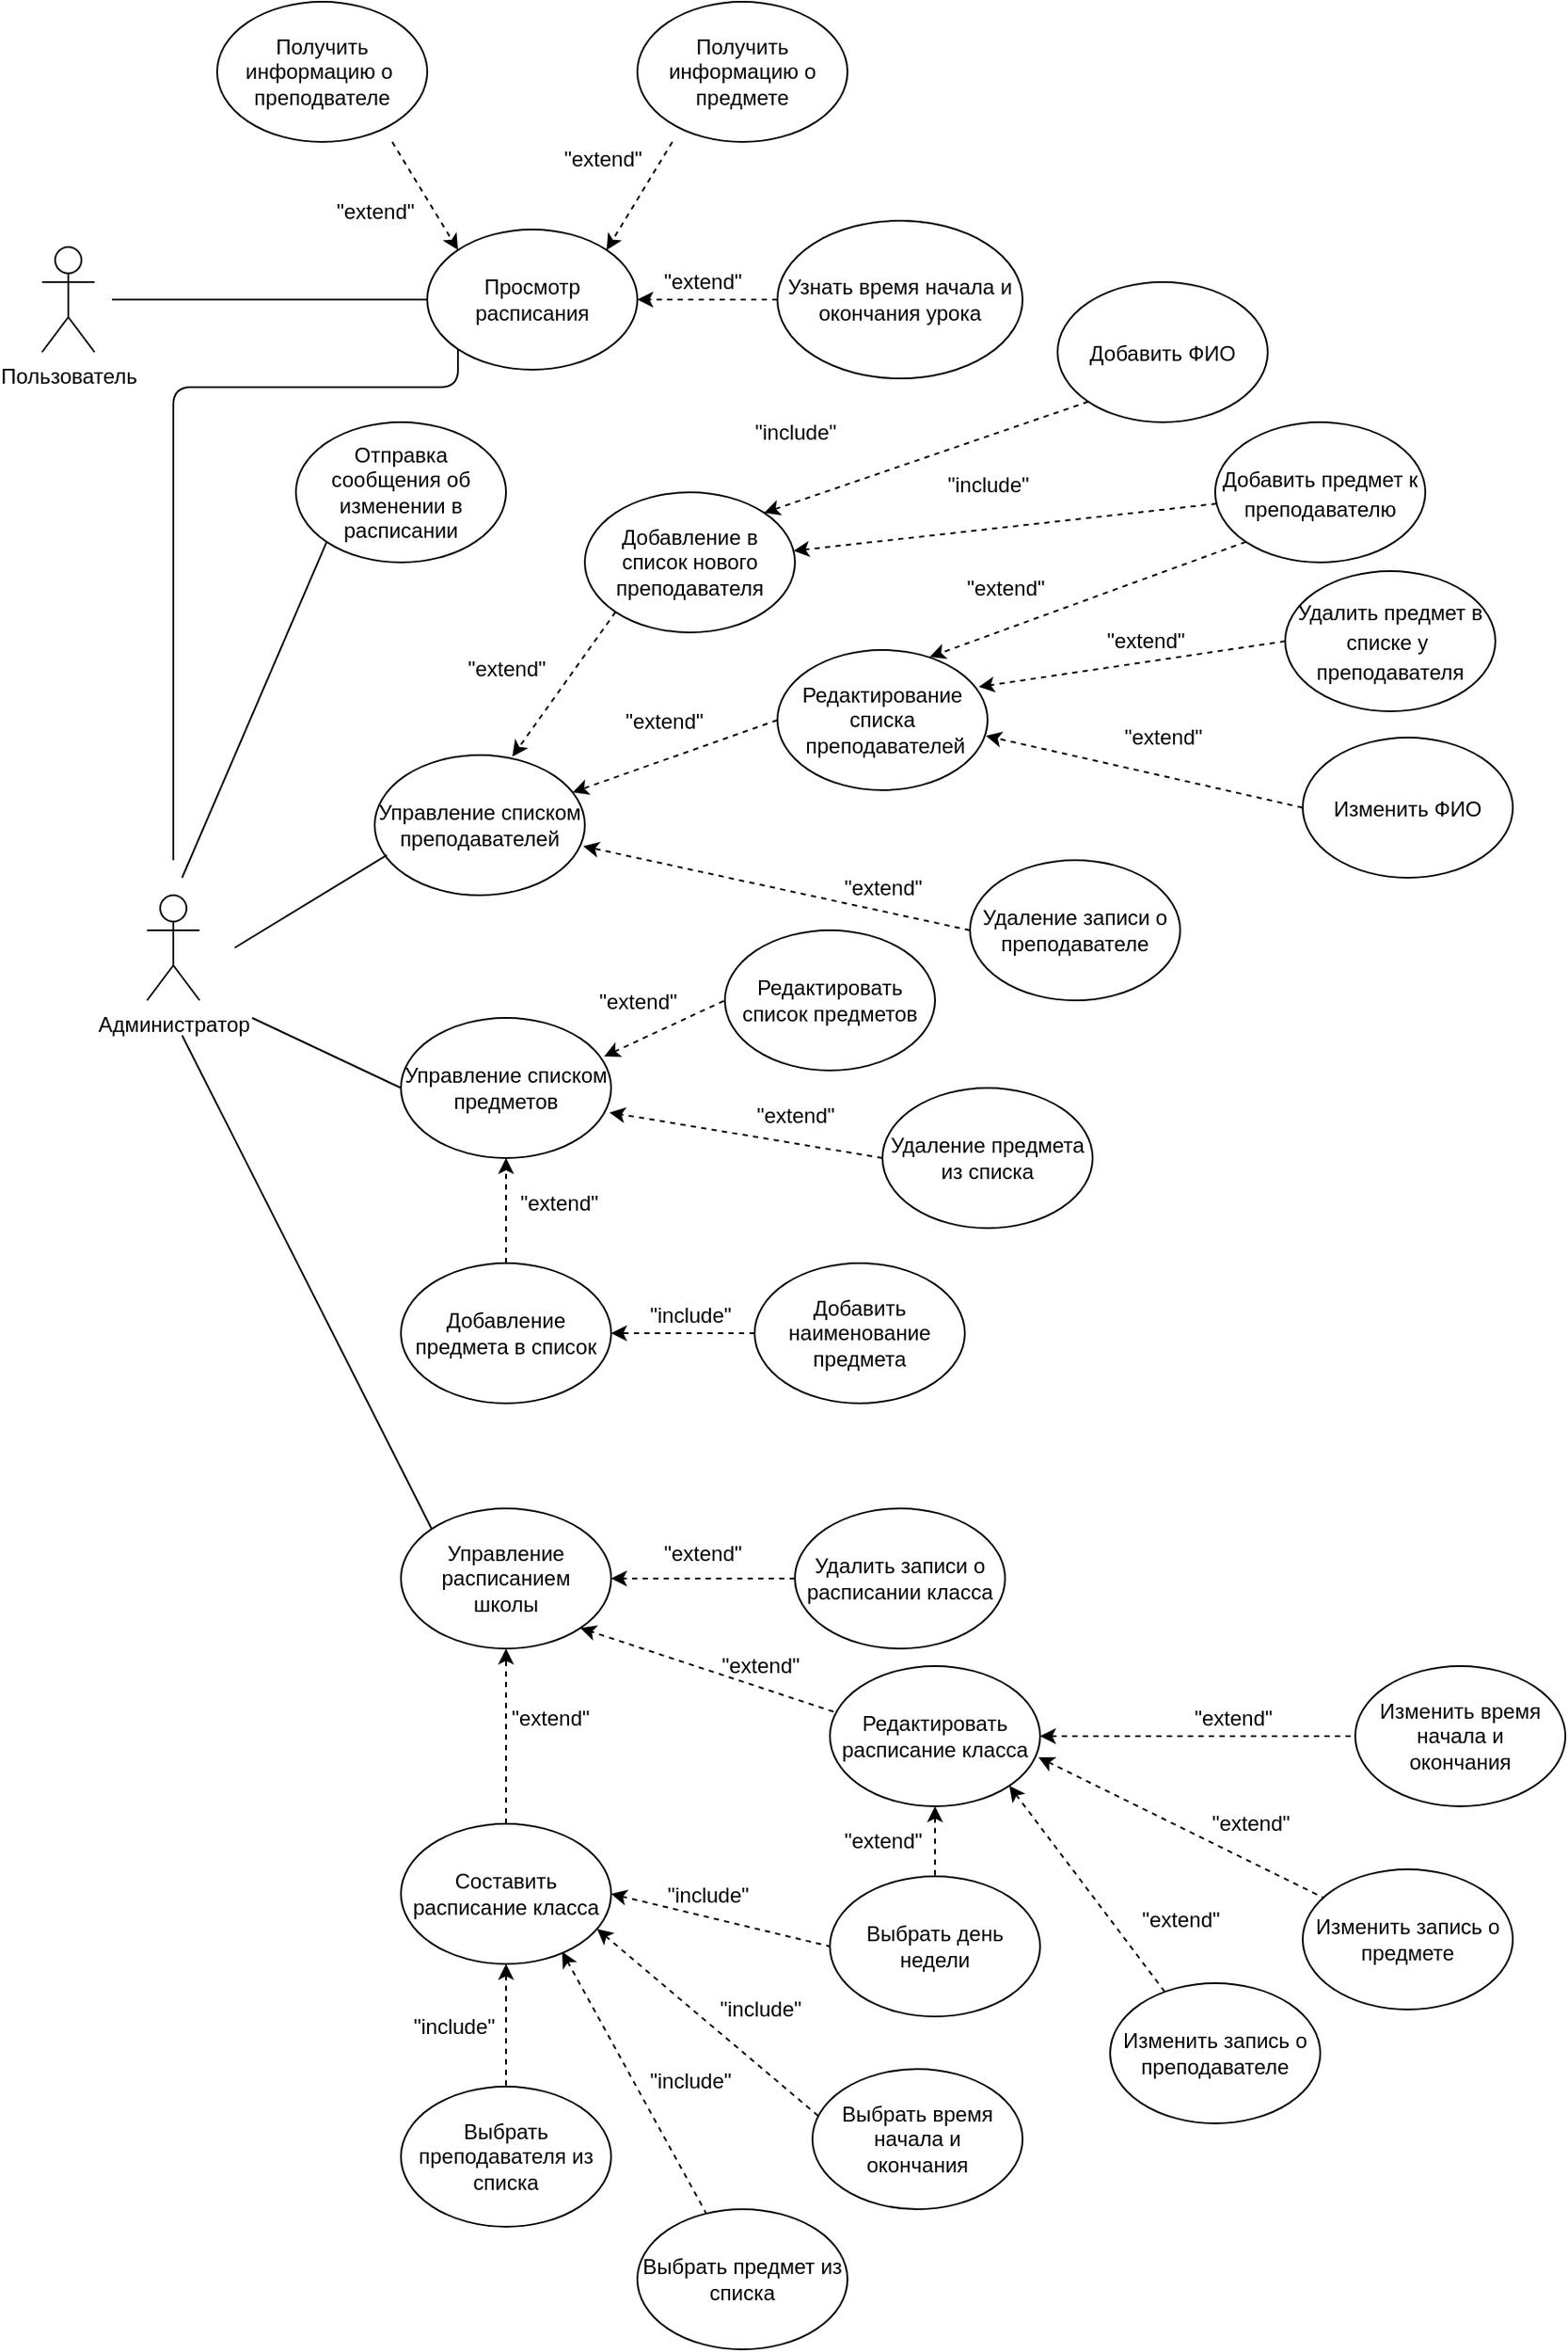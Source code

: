<mxfile version="15.9.4" type="github">
  <diagram id="U9YUFdOewFuoNrLno5C7" name="Page-1">
    <mxGraphModel dx="868" dy="1619" grid="1" gridSize="10" guides="1" tooltips="1" connect="1" arrows="1" fold="1" page="1" pageScale="1" pageWidth="827" pageHeight="1169" math="0" shadow="0">
      <root>
        <mxCell id="0" />
        <mxCell id="1" parent="0" />
        <mxCell id="TM5iR6sep-qzJjjhXm-r-1" value="Пользователь" style="shape=umlActor;verticalLabelPosition=bottom;verticalAlign=top;html=1;outlineConnect=0;strokeWidth=1;" parent="1" vertex="1">
          <mxGeometry x="130" y="30" width="30" height="60" as="geometry" />
        </mxCell>
        <mxCell id="rDwhiOrbKTiJnj6Wi6EF-13" value="" style="edgeStyle=orthogonalEdgeStyle;rounded=1;orthogonalLoop=1;jettySize=auto;html=1;endArrow=none;endFill=0;entryX=0;entryY=1;entryDx=0;entryDy=0;" parent="1" target="TM5iR6sep-qzJjjhXm-r-4" edge="1">
          <mxGeometry relative="1" as="geometry">
            <mxPoint x="205" y="380" as="sourcePoint" />
            <mxPoint x="205" y="320" as="targetPoint" />
            <Array as="points">
              <mxPoint x="205" y="110" />
              <mxPoint x="368" y="110" />
            </Array>
          </mxGeometry>
        </mxCell>
        <mxCell id="TM5iR6sep-qzJjjhXm-r-2" value="Администратор" style="shape=umlActor;verticalLabelPosition=bottom;verticalAlign=top;html=1;outlineConnect=0;strokeWidth=1;" parent="1" vertex="1">
          <mxGeometry x="190" y="400" width="30" height="60" as="geometry" />
        </mxCell>
        <mxCell id="TM5iR6sep-qzJjjhXm-r-4" value="Просмотр расписания" style="ellipse;whiteSpace=wrap;html=1;strokeWidth=1;" parent="1" vertex="1">
          <mxGeometry x="350" y="20" width="120" height="80" as="geometry" />
        </mxCell>
        <mxCell id="TM5iR6sep-qzJjjhXm-r-10" value="Получить информацию о&amp;nbsp; преподвателе" style="ellipse;whiteSpace=wrap;html=1;strokeWidth=1;" parent="1" vertex="1">
          <mxGeometry x="230" y="-110" width="120" height="80" as="geometry" />
        </mxCell>
        <mxCell id="TM5iR6sep-qzJjjhXm-r-11" value="Получить информацию о предмете" style="ellipse;whiteSpace=wrap;html=1;strokeWidth=1;" parent="1" vertex="1">
          <mxGeometry x="470" y="-110" width="120" height="80" as="geometry" />
        </mxCell>
        <mxCell id="TM5iR6sep-qzJjjhXm-r-12" value="" style="endArrow=classic;html=1;rounded=0;endFill=1;entryX=1;entryY=0;entryDx=0;entryDy=0;strokeWidth=1;dashed=1;" parent="1" target="TM5iR6sep-qzJjjhXm-r-4" edge="1">
          <mxGeometry width="50" height="50" relative="1" as="geometry">
            <mxPoint x="490" y="-30" as="sourcePoint" />
            <mxPoint x="500.5" y="90" as="targetPoint" />
          </mxGeometry>
        </mxCell>
        <mxCell id="TM5iR6sep-qzJjjhXm-r-13" value="" style="endArrow=classic;html=1;rounded=0;endFill=1;entryX=0;entryY=0;entryDx=0;entryDy=0;strokeWidth=1;dashed=1;" parent="1" target="TM5iR6sep-qzJjjhXm-r-4" edge="1">
          <mxGeometry width="50" height="50" relative="1" as="geometry">
            <mxPoint x="330" y="-30" as="sourcePoint" />
            <mxPoint x="399.996" y="110.004" as="targetPoint" />
          </mxGeometry>
        </mxCell>
        <mxCell id="TM5iR6sep-qzJjjhXm-r-15" value="Узнать время начала и окончания урока" style="ellipse;whiteSpace=wrap;html=1;strokeWidth=1;" parent="1" vertex="1">
          <mxGeometry x="550" y="15" width="140" height="90" as="geometry" />
        </mxCell>
        <mxCell id="TM5iR6sep-qzJjjhXm-r-16" value="" style="endArrow=classic;html=1;rounded=0;endFill=1;entryX=1;entryY=0.5;entryDx=0;entryDy=0;strokeWidth=1;exitX=0;exitY=0.5;exitDx=0;exitDy=0;dashed=1;" parent="1" source="TM5iR6sep-qzJjjhXm-r-15" target="TM5iR6sep-qzJjjhXm-r-4" edge="1">
          <mxGeometry width="50" height="50" relative="1" as="geometry">
            <mxPoint x="280" y="60" as="sourcePoint" />
            <mxPoint x="377.574" y="98.284" as="targetPoint" />
          </mxGeometry>
        </mxCell>
        <mxCell id="TM5iR6sep-qzJjjhXm-r-17" value="" style="endArrow=none;html=1;strokeWidth=1;exitX=0;exitY=1;exitDx=0;exitDy=0;rounded=1;" parent="1" source="TM5iR6sep-qzJjjhXm-r-18" edge="1">
          <mxGeometry width="50" height="50" relative="1" as="geometry">
            <mxPoint x="140" y="330" as="sourcePoint" />
            <mxPoint x="210" y="390" as="targetPoint" />
            <Array as="points" />
          </mxGeometry>
        </mxCell>
        <mxCell id="TM5iR6sep-qzJjjhXm-r-18" value="Отправка сообщения об изменении в расписании" style="ellipse;whiteSpace=wrap;html=1;strokeWidth=1;" parent="1" vertex="1">
          <mxGeometry x="275" y="130" width="120" height="80" as="geometry" />
        </mxCell>
        <mxCell id="TM5iR6sep-qzJjjhXm-r-32" value="&lt;font face=&quot;Helvetica&quot;&gt;Управление списком преподавателей&lt;/font&gt;" style="ellipse;whiteSpace=wrap;html=1;fontFamily=Times New Roman;strokeWidth=1;" parent="1" vertex="1">
          <mxGeometry x="320" y="320" width="120" height="80" as="geometry" />
        </mxCell>
        <mxCell id="TM5iR6sep-qzJjjhXm-r-33" value="" style="endArrow=none;html=1;rounded=0;fontFamily=Times New Roman;strokeWidth=1;entryX=0.058;entryY=0.713;entryDx=0;entryDy=0;entryPerimeter=0;" parent="1" target="TM5iR6sep-qzJjjhXm-r-32" edge="1">
          <mxGeometry width="50" height="50" relative="1" as="geometry">
            <mxPoint x="240" y="430" as="sourcePoint" />
            <mxPoint x="335" y="429.5" as="targetPoint" />
          </mxGeometry>
        </mxCell>
        <mxCell id="TM5iR6sep-qzJjjhXm-r-35" value="&lt;font style=&quot;font-size: 12px&quot;&gt;Добавить ФИО&lt;/font&gt;" style="ellipse;whiteSpace=wrap;html=1;fontFamily=Helvetica;fontSize=14;strokeWidth=1;" parent="1" vertex="1">
          <mxGeometry x="710" y="50" width="120" height="80" as="geometry" />
        </mxCell>
        <mxCell id="TM5iR6sep-qzJjjhXm-r-36" value="&lt;font style=&quot;font-size: 12px&quot;&gt;Добавить предмет к преподавателю&lt;/font&gt;" style="ellipse;whiteSpace=wrap;html=1;fontFamily=Helvetica;fontSize=14;strokeWidth=1;" parent="1" vertex="1">
          <mxGeometry x="800" y="130" width="120" height="80" as="geometry" />
        </mxCell>
        <mxCell id="TM5iR6sep-qzJjjhXm-r-37" value="" style="endArrow=classic;html=1;rounded=0;fontFamily=Helvetica;fontSize=12;strokeWidth=1;entryX=1;entryY=0;entryDx=0;entryDy=0;dashed=1;exitX=0;exitY=1;exitDx=0;exitDy=0;" parent="1" source="TM5iR6sep-qzJjjhXm-r-35" target="rDwhiOrbKTiJnj6Wi6EF-16" edge="1">
          <mxGeometry width="50" height="50" relative="1" as="geometry">
            <mxPoint x="285" y="300" as="sourcePoint" />
            <mxPoint x="670" y="270" as="targetPoint" />
          </mxGeometry>
        </mxCell>
        <mxCell id="TM5iR6sep-qzJjjhXm-r-38" value="" style="endArrow=classic;html=1;rounded=0;fontFamily=Helvetica;fontSize=12;strokeWidth=1;dashed=1;" parent="1" source="TM5iR6sep-qzJjjhXm-r-36" target="rDwhiOrbKTiJnj6Wi6EF-16" edge="1">
          <mxGeometry width="50" height="50" relative="1" as="geometry">
            <mxPoint x="405" y="350" as="sourcePoint" />
            <mxPoint x="860" y="260" as="targetPoint" />
          </mxGeometry>
        </mxCell>
        <mxCell id="TM5iR6sep-qzJjjhXm-r-39" value="&lt;h3&gt;&lt;font style=&quot;font-weight: normal ; font-size: 12px&quot;&gt;&quot;include&quot;&lt;/font&gt;&lt;/h3&gt;" style="text;html=1;align=center;verticalAlign=middle;resizable=0;points=[];autosize=1;strokeColor=none;fillColor=none;rotation=0;strokeWidth=1;" parent="1" vertex="1">
          <mxGeometry x="530" y="110" width="60" height="50" as="geometry" />
        </mxCell>
        <mxCell id="TM5iR6sep-qzJjjhXm-r-40" value="&lt;h3&gt;&lt;font style=&quot;font-weight: normal ; font-size: 12px&quot;&gt;&quot;extend&quot;&lt;/font&gt;&lt;/h3&gt;" style="text;html=1;align=center;verticalAlign=middle;resizable=0;points=[];autosize=1;strokeColor=none;fillColor=none;rotation=0;strokeWidth=1;" parent="1" vertex="1">
          <mxGeometry x="455" y="275" width="60" height="50" as="geometry" />
        </mxCell>
        <mxCell id="TM5iR6sep-qzJjjhXm-r-41" value="Управление списком предметов" style="ellipse;whiteSpace=wrap;html=1;fontFamily=Helvetica;fontSize=12;strokeWidth=1;" parent="1" vertex="1">
          <mxGeometry x="335" y="470" width="120" height="80" as="geometry" />
        </mxCell>
        <mxCell id="TM5iR6sep-qzJjjhXm-r-45" value="" style="edgeStyle=orthogonalEdgeStyle;rounded=0;orthogonalLoop=1;jettySize=auto;html=1;fontFamily=Helvetica;fontSize=12;startArrow=none;startFill=0;endArrow=classic;endFill=1;strokeWidth=1;dashed=1;" parent="1" source="TM5iR6sep-qzJjjhXm-r-44" target="TM5iR6sep-qzJjjhXm-r-41" edge="1">
          <mxGeometry relative="1" as="geometry" />
        </mxCell>
        <mxCell id="TM5iR6sep-qzJjjhXm-r-44" value="Добавление предмета в список" style="ellipse;whiteSpace=wrap;html=1;fontFamily=Helvetica;fontSize=12;strokeWidth=1;" parent="1" vertex="1">
          <mxGeometry x="335" y="610" width="120" height="80" as="geometry" />
        </mxCell>
        <mxCell id="TM5iR6sep-qzJjjhXm-r-46" value="&lt;h3&gt;&lt;font style=&quot;font-weight: normal ; font-size: 12px&quot;&gt;&quot;extend&quot;&lt;/font&gt;&lt;/h3&gt;" style="text;html=1;align=center;verticalAlign=middle;resizable=0;points=[];autosize=1;strokeColor=none;fillColor=none;rotation=0;strokeWidth=1;" parent="1" vertex="1">
          <mxGeometry x="395" y="550" width="60" height="50" as="geometry" />
        </mxCell>
        <mxCell id="TM5iR6sep-qzJjjhXm-r-53" value="Редактирование списка&lt;span style=&quot;color: rgba(0 , 0 , 0 , 0) ; font-family: monospace ; font-size: 0px&quot;&gt;%3CmxGraphModel%3E%3Croot%3E%3CmxCell%20id%3D%220%22%2F%3E%3CmxCell%20id%3D%221%22%20parent%3D%220%22%2F%3E%3CmxCell%20id%3D%222%22%20value%3D%22%26lt%3Bh3%26gt%3B%26lt%3Bfont%20style%3D%26quot%3Bfont-weight%3A%20normal%20%3B%20font-size%3A%2012px%26quot%3B%26gt%3B%26quot%3Binclude%26quot%3B%26lt%3B%2Ffont%26gt%3B%26lt%3B%2Fh3%26gt%3B%22%20style%3D%22text%3Bhtml%3D1%3Balign%3Dcenter%3BverticalAlign%3Dmiddle%3Bresizable%3D0%3Bpoints%3D%5B%5D%3Bautosize%3D1%3BstrokeColor%3Dnone%3BfillColor%3Dnone%3Brotation%3D0%3BstrokeWidth%3D1%3B%22%20vertex%3D%221%22%20parent%3D%221%22%3E%3CmxGeometry%20x%3D%22737%22%20y%3D%22900%22%20width%3D%2260%22%20height%3D%2250%22%20as%3D%22geometry%22%2F%3E%3C%2FmxCell%3E%3C%2Froot%3E%3C%2FmxGraphModel%3E&lt;/span&gt;&lt;br&gt;&amp;nbsp;преподавателей" style="ellipse;whiteSpace=wrap;html=1;fontFamily=Helvetica;fontSize=12;strokeWidth=1;" parent="1" vertex="1">
          <mxGeometry x="550" y="260" width="120" height="80" as="geometry" />
        </mxCell>
        <mxCell id="TM5iR6sep-qzJjjhXm-r-54" value="Удаление записи о преподавателе" style="ellipse;whiteSpace=wrap;html=1;fontFamily=Helvetica;fontSize=12;strokeWidth=1;" parent="1" vertex="1">
          <mxGeometry x="660" y="380" width="120" height="80" as="geometry" />
        </mxCell>
        <mxCell id="TM5iR6sep-qzJjjhXm-r-55" value="" style="endArrow=classic;html=1;rounded=0;fontFamily=Helvetica;fontSize=12;strokeWidth=1;exitX=0;exitY=0.5;exitDx=0;exitDy=0;endFill=1;dashed=1;" parent="1" source="TM5iR6sep-qzJjjhXm-r-53" target="TM5iR6sep-qzJjjhXm-r-32" edge="1">
          <mxGeometry width="50" height="50" relative="1" as="geometry">
            <mxPoint x="215" y="530" as="sourcePoint" />
            <mxPoint x="265" y="480" as="targetPoint" />
          </mxGeometry>
        </mxCell>
        <mxCell id="TM5iR6sep-qzJjjhXm-r-57" value="&lt;h3&gt;&lt;font style=&quot;font-weight: normal ; font-size: 12px&quot;&gt;&quot;extend&quot;&lt;/font&gt;&lt;/h3&gt;" style="text;html=1;align=center;verticalAlign=middle;resizable=0;points=[];autosize=1;strokeColor=none;fillColor=none;rotation=0;strokeWidth=1;" parent="1" vertex="1">
          <mxGeometry x="580" y="370" width="60" height="50" as="geometry" />
        </mxCell>
        <mxCell id="TM5iR6sep-qzJjjhXm-r-62" value="Редактировать список предметов" style="ellipse;whiteSpace=wrap;html=1;fontFamily=Helvetica;fontSize=12;strokeWidth=1;" parent="1" vertex="1">
          <mxGeometry x="520" y="420" width="120" height="80" as="geometry" />
        </mxCell>
        <mxCell id="TM5iR6sep-qzJjjhXm-r-64" value="Удаление предмета из списка" style="ellipse;whiteSpace=wrap;html=1;fontFamily=Helvetica;fontSize=12;strokeWidth=1;" parent="1" vertex="1">
          <mxGeometry x="610" y="510" width="120" height="80" as="geometry" />
        </mxCell>
        <mxCell id="TM5iR6sep-qzJjjhXm-r-66" value="&lt;h3&gt;&lt;font style=&quot;font-weight: normal ; font-size: 12px&quot;&gt;&quot;extend&quot;&lt;/font&gt;&lt;/h3&gt;" style="text;html=1;align=center;verticalAlign=middle;resizable=0;points=[];autosize=1;strokeColor=none;fillColor=none;rotation=0;strokeWidth=1;" parent="1" vertex="1">
          <mxGeometry x="530" y="500" width="60" height="50" as="geometry" />
        </mxCell>
        <mxCell id="rDwhiOrbKTiJnj6Wi6EF-8" value="" style="endArrow=none;html=1;rounded=0;endFill=0;entryX=0;entryY=0.5;entryDx=0;entryDy=0;" parent="1" target="TM5iR6sep-qzJjjhXm-r-41" edge="1">
          <mxGeometry width="50" height="50" relative="1" as="geometry">
            <mxPoint x="250" y="470" as="sourcePoint" />
            <mxPoint x="470" y="680" as="targetPoint" />
          </mxGeometry>
        </mxCell>
        <mxCell id="rDwhiOrbKTiJnj6Wi6EF-9" value="" style="endArrow=none;html=1;rounded=0;exitX=0;exitY=0;exitDx=0;exitDy=0;" parent="1" source="TM5iR6sep-qzJjjhXm-r-47" edge="1">
          <mxGeometry width="50" height="50" relative="1" as="geometry">
            <mxPoint x="420" y="730" as="sourcePoint" />
            <mxPoint x="210" y="480" as="targetPoint" />
          </mxGeometry>
        </mxCell>
        <mxCell id="rDwhiOrbKTiJnj6Wi6EF-10" value="" style="endArrow=none;html=1;rounded=1;entryX=0;entryY=0.5;entryDx=0;entryDy=0;" parent="1" target="TM5iR6sep-qzJjjhXm-r-4" edge="1">
          <mxGeometry width="50" height="50" relative="1" as="geometry">
            <mxPoint x="170" y="60" as="sourcePoint" />
            <mxPoint x="610" y="-100" as="targetPoint" />
          </mxGeometry>
        </mxCell>
        <mxCell id="rDwhiOrbKTiJnj6Wi6EF-16" value="Добавление в список нового преподавателя" style="ellipse;whiteSpace=wrap;html=1;fontFamily=Helvetica;fontSize=12;strokeWidth=1;" parent="1" vertex="1">
          <mxGeometry x="440" y="170" width="120" height="80" as="geometry" />
        </mxCell>
        <mxCell id="rDwhiOrbKTiJnj6Wi6EF-17" value="" style="endArrow=classic;html=1;rounded=0;fontFamily=Helvetica;fontSize=12;strokeWidth=1;entryX=0.655;entryY=0.011;entryDx=0;entryDy=0;exitX=0;exitY=1;exitDx=0;exitDy=0;endFill=1;dashed=1;entryPerimeter=0;" parent="1" source="rDwhiOrbKTiJnj6Wi6EF-16" target="TM5iR6sep-qzJjjhXm-r-32" edge="1">
          <mxGeometry width="50" height="50" relative="1" as="geometry">
            <mxPoint x="595" y="440" as="sourcePoint" />
            <mxPoint x="465" y="440" as="targetPoint" />
          </mxGeometry>
        </mxCell>
        <mxCell id="rDwhiOrbKTiJnj6Wi6EF-18" value="&lt;h3&gt;&lt;font style=&quot;font-weight: normal ; font-size: 12px&quot;&gt;&quot;include&quot;&lt;/font&gt;&lt;/h3&gt;" style="text;html=1;align=center;verticalAlign=middle;resizable=0;points=[];autosize=1;strokeColor=none;fillColor=none;rotation=0;strokeWidth=1;" parent="1" vertex="1">
          <mxGeometry x="640" y="140" width="60" height="50" as="geometry" />
        </mxCell>
        <mxCell id="rDwhiOrbKTiJnj6Wi6EF-19" value="&lt;h3&gt;&lt;font style=&quot;font-weight: normal ; font-size: 12px&quot;&gt;&quot;extend&quot;&lt;/font&gt;&lt;/h3&gt;" style="text;html=1;align=center;verticalAlign=middle;resizable=0;points=[];autosize=1;strokeColor=none;fillColor=none;rotation=0;strokeWidth=1;" parent="1" vertex="1">
          <mxGeometry x="365" y="245" width="60" height="50" as="geometry" />
        </mxCell>
        <mxCell id="rDwhiOrbKTiJnj6Wi6EF-21" value="&lt;font style=&quot;font-size: 12px&quot;&gt;Удалить предмет в списке у&amp;nbsp; преподавателя&lt;/font&gt;" style="ellipse;whiteSpace=wrap;html=1;fontFamily=Helvetica;fontSize=14;strokeWidth=1;" parent="1" vertex="1">
          <mxGeometry x="840" y="215" width="120" height="80" as="geometry" />
        </mxCell>
        <mxCell id="rDwhiOrbKTiJnj6Wi6EF-22" value="&lt;font style=&quot;font-size: 12px&quot;&gt;Изменить ФИО&lt;/font&gt;" style="ellipse;whiteSpace=wrap;html=1;fontFamily=Helvetica;fontSize=14;strokeWidth=1;" parent="1" vertex="1">
          <mxGeometry x="850" y="310" width="120" height="80" as="geometry" />
        </mxCell>
        <mxCell id="rDwhiOrbKTiJnj6Wi6EF-23" value="" style="endArrow=classic;html=1;rounded=0;fontFamily=Helvetica;fontSize=12;strokeWidth=1;dashed=1;exitX=0;exitY=0.5;exitDx=0;exitDy=0;entryX=0.958;entryY=0.263;entryDx=0;entryDy=0;entryPerimeter=0;" parent="1" source="rDwhiOrbKTiJnj6Wi6EF-21" target="TM5iR6sep-qzJjjhXm-r-53" edge="1">
          <mxGeometry width="50" height="50" relative="1" as="geometry">
            <mxPoint x="847.073" y="311.129" as="sourcePoint" />
            <mxPoint x="650.0" y="390.0" as="targetPoint" />
          </mxGeometry>
        </mxCell>
        <mxCell id="rDwhiOrbKTiJnj6Wi6EF-24" value="&quot;extend&quot;" style="text;html=1;align=center;verticalAlign=middle;resizable=0;points=[];autosize=1;strokeColor=none;fillColor=none;" parent="1" vertex="1">
          <mxGeometry x="730" y="245" width="60" height="20" as="geometry" />
        </mxCell>
        <mxCell id="rDwhiOrbKTiJnj6Wi6EF-27" value="" style="endArrow=classic;html=1;rounded=0;dashed=1;exitX=0;exitY=0.5;exitDx=0;exitDy=0;entryX=0.992;entryY=0.613;entryDx=0;entryDy=0;entryPerimeter=0;" parent="1" source="rDwhiOrbKTiJnj6Wi6EF-22" target="TM5iR6sep-qzJjjhXm-r-53" edge="1">
          <mxGeometry width="50" height="50" relative="1" as="geometry">
            <mxPoint x="570" y="340" as="sourcePoint" />
            <mxPoint x="620" y="290" as="targetPoint" />
          </mxGeometry>
        </mxCell>
        <mxCell id="rDwhiOrbKTiJnj6Wi6EF-28" value="&quot;extend&quot;" style="text;html=1;align=center;verticalAlign=middle;resizable=0;points=[];autosize=1;strokeColor=none;fillColor=none;" parent="1" vertex="1">
          <mxGeometry x="740" y="300" width="60" height="20" as="geometry" />
        </mxCell>
        <mxCell id="rDwhiOrbKTiJnj6Wi6EF-29" value="" style="endArrow=classic;html=1;rounded=0;fontFamily=Helvetica;fontSize=12;strokeWidth=1;dashed=1;exitX=0;exitY=1;exitDx=0;exitDy=0;entryX=0.725;entryY=0.05;entryDx=0;entryDy=0;entryPerimeter=0;" parent="1" source="TM5iR6sep-qzJjjhXm-r-36" target="TM5iR6sep-qzJjjhXm-r-53" edge="1">
          <mxGeometry width="50" height="50" relative="1" as="geometry">
            <mxPoint x="840" y="329.04" as="sourcePoint" />
            <mxPoint x="699.778" y="413.375" as="targetPoint" />
          </mxGeometry>
        </mxCell>
        <mxCell id="rDwhiOrbKTiJnj6Wi6EF-30" value="&quot;extend&quot;" style="text;html=1;align=center;verticalAlign=middle;resizable=0;points=[];autosize=1;strokeColor=none;fillColor=none;" parent="1" vertex="1">
          <mxGeometry x="650" y="215" width="60" height="20" as="geometry" />
        </mxCell>
        <mxCell id="rDwhiOrbKTiJnj6Wi6EF-31" value="&lt;h3&gt;&lt;font style=&quot;font-weight: normal ; font-size: 12px&quot;&gt;&quot;extend&quot;&lt;/font&gt;&lt;/h3&gt;" style="text;html=1;align=center;verticalAlign=middle;resizable=0;points=[];autosize=1;strokeColor=none;fillColor=none;rotation=0;strokeWidth=1;" parent="1" vertex="1">
          <mxGeometry x="440" y="435" width="60" height="50" as="geometry" />
        </mxCell>
        <mxCell id="rDwhiOrbKTiJnj6Wi6EF-32" value="" style="endArrow=classic;html=1;rounded=0;dashed=1;exitX=0;exitY=0.5;exitDx=0;exitDy=0;entryX=0.992;entryY=0.675;entryDx=0;entryDy=0;entryPerimeter=0;" parent="1" source="TM5iR6sep-qzJjjhXm-r-64" target="TM5iR6sep-qzJjjhXm-r-41" edge="1">
          <mxGeometry width="50" height="50" relative="1" as="geometry">
            <mxPoint x="520" y="800" as="sourcePoint" />
            <mxPoint x="450" y="520" as="targetPoint" />
          </mxGeometry>
        </mxCell>
        <mxCell id="rDwhiOrbKTiJnj6Wi6EF-35" value="Добавить наименование предмета" style="ellipse;whiteSpace=wrap;html=1;fontFamily=Helvetica;fontSize=12;strokeWidth=1;" parent="1" vertex="1">
          <mxGeometry x="537" y="610" width="120" height="80" as="geometry" />
        </mxCell>
        <mxCell id="rDwhiOrbKTiJnj6Wi6EF-36" value="" style="endArrow=classic;html=1;rounded=0;dashed=1;entryX=1;entryY=0.5;entryDx=0;entryDy=0;exitX=0;exitY=0.5;exitDx=0;exitDy=0;" parent="1" source="rDwhiOrbKTiJnj6Wi6EF-35" target="TM5iR6sep-qzJjjhXm-r-44" edge="1">
          <mxGeometry width="50" height="50" relative="1" as="geometry">
            <mxPoint x="727.574" y="661.716" as="sourcePoint" />
            <mxPoint x="447.426" y="598.284" as="targetPoint" />
          </mxGeometry>
        </mxCell>
        <mxCell id="rDwhiOrbKTiJnj6Wi6EF-37" value="&quot;include&quot;" style="text;html=1;align=center;verticalAlign=middle;resizable=0;points=[];autosize=1;strokeColor=none;fillColor=none;" parent="1" vertex="1">
          <mxGeometry x="470" y="630" width="60" height="20" as="geometry" />
        </mxCell>
        <mxCell id="TM5iR6sep-qzJjjhXm-r-19" value="Составить расписание класса&lt;span style=&quot;color: rgba(0 , 0 , 0 , 0) ; font-family: monospace ; font-size: 0px&quot;&gt;%3CmxGraphModel%3E%3Croot%3E%3CmxCell%20id%3D%220%22%2F%3E%3CmxCell%20id%3D%221%22%20parent%3D%220%22%2F%3E%3CmxCell%20id%3D%222%22%20value%3D%22%D0%A1%D0%BE%D1%81%D1%82%D0%B0%D0%B2%D0%B8%D1%82%D1%8C%20%D1%80%D0%B0%D1%81%D0%BF%D0%B8%D1%81%D0%B0%D0%BD%D0%B8%D0%B5%22%20style%3D%22ellipse%3BwhiteSpace%3Dwrap%3Bhtml%3D1%3BstrokeWidth%3D1%3B%22%20vertex%3D%221%22%20parent%3D%221%22%3E%3CmxGeometry%20x%3D%22335%22%20y%3D%22930%22%20width%3D%22120%22%20height%3D%2280%22%20as%3D%22geometry%22%2F%3E%3C%2FmxCell%3E%3C%2Froot%3E%3C%2FmxGraphModel%3E&lt;/span&gt;" style="ellipse;whiteSpace=wrap;html=1;strokeWidth=1;" parent="1" vertex="1">
          <mxGeometry x="335" y="930" width="120" height="80" as="geometry" />
        </mxCell>
        <mxCell id="TM5iR6sep-qzJjjhXm-r-20" value="Выбрать время начала и &lt;br&gt;окончания&lt;span style=&quot;color: rgba(0 , 0 , 0 , 0) ; font-family: monospace ; font-size: 0px&quot;&gt;%3CmxGraphModel%3E%3Croot%3E%3CmxCell%20id%3D%220%22%2F%3E%3CmxCell%20id%3D%221%22%20parent%3D%220%22%2F%3E%3CmxCell%20id%3D%222%22%20value%3D%22%D0%9F%D1%80%D0%BE%D1%81%D0%BC%D0%BE%D1%82%D1%80%20%D1%80%D0%B0%D1%81%D0%BF%D0%B8%D1%81%D0%B0%D0%BD%D0%B8%D1%8F%22%20style%3D%22ellipse%3BwhiteSpace%3Dwrap%3Bhtml%3D1%3B%22%20vertex%3D%221%22%20parent%3D%221%22%3E%3CmxGeometry%20x%3D%22310%22%20y%3D%2260%22%20width%3D%22120%22%20height%3D%2280%22%20as%3D%22geometry%22%2F%3E%3C%2FmxCell%3E%3C%2Froot%3E%3C%2FmxGraphModel%3E&lt;/span&gt;" style="ellipse;whiteSpace=wrap;html=1;strokeWidth=1;" parent="1" vertex="1">
          <mxGeometry x="570" y="1070" width="120" height="80" as="geometry" />
        </mxCell>
        <mxCell id="TM5iR6sep-qzJjjhXm-r-21" value="Выбрать преподавателя из списка&lt;span style=&quot;color: rgba(0 , 0 , 0 , 0) ; font-family: monospace ; font-size: 0px&quot;&gt;%3CmxGraphModel%3E%3Croot%3E%3CmxCell%20id%3D%220%22%2F%3E%3CmxCell%20id%3D%221%22%20parent%3D%220%22%2F%3E%3CmxCell%20id%3D%222%22%20value%3D%22%D0%9F%D1%80%D0%BE%D1%81%D0%BC%D0%BE%D1%82%D1%80%20%D1%80%D0%B0%D1%81%D0%BF%D0%B8%D1%81%D0%B0%D0%BD%D0%B8%D1%8F%22%20style%3D%22ellipse%3BwhiteSpace%3Dwrap%3Bhtml%3D1%3B%22%20vertex%3D%221%22%20parent%3D%221%22%3E%3CmxGeometry%20x%3D%22310%22%20y%3D%2260%22%20width%3D%22120%22%20height%3D%2280%22%20as%3D%22geometry%22%2F%3E%3C%2FmxCell%3E%3C%2Froot%3E%3C%2FmxGraphMod&lt;/span&gt;" style="ellipse;whiteSpace=wrap;html=1;strokeWidth=1;" parent="1" vertex="1">
          <mxGeometry x="335" y="1080" width="120" height="80" as="geometry" />
        </mxCell>
        <mxCell id="TM5iR6sep-qzJjjhXm-r-22" value="Выбрать предмет из списка&lt;span style=&quot;color: rgba(0 , 0 , 0 , 0) ; font-family: monospace ; font-size: 0px&quot;&gt;%3CmxGraphModel%3E%3Croot%3E%3CmxCell%20id%3D%220%22%2F%3E%3CmxCell%20id%3D%221%22%20parent%3D%220%22%2F%3E%3CmxCell%20id%3D%222%22%20value%3D%22%D0%9F%D1%80%D0%BE%D1%81%D0%BC%D0%BE%D1%82%D1%80%20%D1%80%D0%B0%D1%81%D0%BF%D0%B8%D1%81%D0%B0%D0%BD%D0%B8%D1%8F%22%20style%3D%22ellipse%3BwhiteSpace%3Dwrap%3Bhtml%3D1%3B%22%20vertex%3D%221%22%20parent%3D%221%22%3E%3CmxGeometry%20x%3D%22310%22%20y%3D%2260%22%20width%3D%22120%22%20height%3D%2280%22%20as%3D%22geometry%22%2F%3E%3C%2FmxCell%3E%3C%2Froot%3E%3C%2FmxGraphModиз&lt;/span&gt;" style="ellipse;whiteSpace=wrap;html=1;strokeWidth=1;" parent="1" vertex="1">
          <mxGeometry x="470" y="1150" width="120" height="80" as="geometry" />
        </mxCell>
        <mxCell id="TM5iR6sep-qzJjjhXm-r-47" value="Управление расписанием &lt;br&gt;школы" style="ellipse;whiteSpace=wrap;html=1;fontFamily=Helvetica;fontSize=12;strokeWidth=1;" parent="1" vertex="1">
          <mxGeometry x="335" y="750" width="120" height="80" as="geometry" />
        </mxCell>
        <mxCell id="TM5iR6sep-qzJjjhXm-r-48" value="" style="endArrow=classic;html=1;rounded=0;fontFamily=Helvetica;fontSize=12;strokeWidth=1;endFill=1;dashed=1;entryX=0.5;entryY=1;entryDx=0;entryDy=0;" parent="1" source="TM5iR6sep-qzJjjhXm-r-19" target="TM5iR6sep-qzJjjhXm-r-47" edge="1">
          <mxGeometry width="50" height="50" relative="1" as="geometry">
            <mxPoint x="555" y="960" as="sourcePoint" />
            <mxPoint x="505" y="1010" as="targetPoint" />
          </mxGeometry>
        </mxCell>
        <mxCell id="TM5iR6sep-qzJjjhXm-r-59" value="" style="edgeStyle=orthogonalEdgeStyle;rounded=0;orthogonalLoop=1;jettySize=auto;html=1;dashed=1;fontFamily=Helvetica;fontSize=12;startArrow=none;startFill=0;endArrow=classic;endFill=1;strokeWidth=1;entryX=1;entryY=0.5;entryDx=0;entryDy=0;" parent="1" source="TM5iR6sep-qzJjjhXm-r-49" target="TM5iR6sep-qzJjjhXm-r-47" edge="1">
          <mxGeometry relative="1" as="geometry">
            <mxPoint x="245" y="790" as="targetPoint" />
            <Array as="points">
              <mxPoint x="490" y="790" />
              <mxPoint x="490" y="790" />
            </Array>
          </mxGeometry>
        </mxCell>
        <mxCell id="TM5iR6sep-qzJjjhXm-r-49" value="Удалить записи о расписании класса" style="ellipse;whiteSpace=wrap;html=1;fontFamily=Helvetica;fontSize=12;strokeWidth=1;" parent="1" vertex="1">
          <mxGeometry x="560" y="750" width="120" height="80" as="geometry" />
        </mxCell>
        <mxCell id="TM5iR6sep-qzJjjhXm-r-50" value="Выбрать день недели" style="ellipse;whiteSpace=wrap;html=1;strokeWidth=1;" parent="1" vertex="1">
          <mxGeometry x="580" y="960" width="120" height="80" as="geometry" />
        </mxCell>
        <mxCell id="TM5iR6sep-qzJjjhXm-r-51" value="" style="endArrow=none;dashed=1;html=1;strokeWidth=1;rounded=0;endFill=0;startArrow=classic;startFill=1;entryX=0;entryY=0.5;entryDx=0;entryDy=0;exitX=1;exitY=0.5;exitDx=0;exitDy=0;" parent="1" source="TM5iR6sep-qzJjjhXm-r-19" target="TM5iR6sep-qzJjjhXm-r-50" edge="1">
          <mxGeometry width="50" height="50" relative="1" as="geometry">
            <mxPoint x="345" y="980" as="sourcePoint" />
            <mxPoint x="245" y="880" as="targetPoint" />
          </mxGeometry>
        </mxCell>
        <mxCell id="TM5iR6sep-qzJjjhXm-r-60" value="&lt;h3&gt;&lt;font style=&quot;font-weight: normal ; font-size: 12px&quot;&gt;&quot;extend&quot;&lt;/font&gt;&lt;/h3&gt;" style="text;html=1;align=center;verticalAlign=middle;resizable=0;points=[];autosize=1;strokeColor=none;fillColor=none;rotation=0;strokeWidth=1;" parent="1" vertex="1">
          <mxGeometry x="477" y="750" width="60" height="50" as="geometry" />
        </mxCell>
        <mxCell id="rDwhiOrbKTiJnj6Wi6EF-4" value="" style="group" parent="1" vertex="1" connectable="0">
          <mxGeometry x="335" y="1020" width="60" height="50" as="geometry" />
        </mxCell>
        <mxCell id="TM5iR6sep-qzJjjhXm-r-28" value="&lt;h3&gt;&lt;font style=&quot;font-weight: normal ; font-size: 12px&quot;&gt;&quot;include&quot;&lt;/font&gt;&lt;/h3&gt;" style="text;html=1;align=center;verticalAlign=middle;resizable=0;points=[];autosize=1;strokeColor=none;fillColor=none;rotation=0;strokeWidth=1;" parent="rDwhiOrbKTiJnj6Wi6EF-4" vertex="1">
          <mxGeometry width="60" height="50" as="geometry" />
        </mxCell>
        <mxCell id="TM5iR6sep-qzJjjhXm-r-27" value="&lt;h3&gt;&lt;font style=&quot;font-weight: normal ; font-size: 12px&quot;&gt;&quot;include&quot;&lt;/font&gt;&lt;/h3&gt;" style="text;html=1;align=center;verticalAlign=middle;resizable=0;points=[];autosize=1;strokeColor=none;fillColor=none;rotation=0;strokeWidth=1;" parent="1" vertex="1">
          <mxGeometry x="480" y="945" width="60" height="50" as="geometry" />
        </mxCell>
        <mxCell id="TM5iR6sep-qzJjjhXm-r-23" value="" style="endArrow=none;dashed=1;html=1;strokeWidth=1;rounded=0;endFill=0;startArrow=classic;startFill=1;exitX=0.767;exitY=0.913;exitDx=0;exitDy=0;exitPerimeter=0;" parent="1" source="TM5iR6sep-qzJjjhXm-r-19" target="TM5iR6sep-qzJjjhXm-r-22" edge="1">
          <mxGeometry width="50" height="50" relative="1" as="geometry">
            <mxPoint x="325" y="970" as="sourcePoint" />
            <mxPoint x="245" y="970" as="targetPoint" />
          </mxGeometry>
        </mxCell>
        <mxCell id="TM5iR6sep-qzJjjhXm-r-24" value="&lt;h3&gt;&lt;font style=&quot;font-weight: normal ; font-size: 12px&quot;&gt;&quot;include&quot;&lt;/font&gt;&lt;/h3&gt;" style="text;html=1;align=center;verticalAlign=middle;resizable=0;points=[];autosize=1;strokeColor=none;fillColor=none;strokeWidth=1;" parent="1" vertex="1">
          <mxGeometry x="470" y="1051" width="60" height="50" as="geometry" />
        </mxCell>
        <mxCell id="rDwhiOrbKTiJnj6Wi6EF-5" value="" style="endArrow=none;dashed=1;html=1;strokeWidth=1;rounded=0;endFill=0;startArrow=classic;startFill=1;entryX=0.036;entryY=0.345;entryDx=0;entryDy=0;exitX=0.933;exitY=0.75;exitDx=0;exitDy=0;exitPerimeter=0;entryPerimeter=0;" parent="1" source="TM5iR6sep-qzJjjhXm-r-19" target="TM5iR6sep-qzJjjhXm-r-20" edge="1">
          <mxGeometry width="50" height="50" relative="1" as="geometry">
            <mxPoint x="447.426" y="1008.284" as="sourcePoint" />
            <mxPoint x="561.642" y="1099.242" as="targetPoint" />
          </mxGeometry>
        </mxCell>
        <mxCell id="rDwhiOrbKTiJnj6Wi6EF-6" value="&lt;h3&gt;&lt;font style=&quot;font-weight: normal ; font-size: 12px&quot;&gt;&quot;include&quot;&lt;/font&gt;&lt;/h3&gt;" style="text;html=1;align=center;verticalAlign=middle;resizable=0;points=[];autosize=1;strokeColor=none;fillColor=none;rotation=0;strokeWidth=1;" parent="1" vertex="1">
          <mxGeometry x="510" y="1010" width="60" height="50" as="geometry" />
        </mxCell>
        <mxCell id="TM5iR6sep-qzJjjhXm-r-31" value="" style="endArrow=none;dashed=1;html=1;strokeWidth=1;rounded=0;endFill=0;startArrow=classic;startFill=1;exitX=0.5;exitY=1;exitDx=0;exitDy=0;entryX=0.5;entryY=0;entryDx=0;entryDy=0;" parent="1" source="TM5iR6sep-qzJjjhXm-r-19" target="TM5iR6sep-qzJjjhXm-r-21" edge="1">
          <mxGeometry width="50" height="50" relative="1" as="geometry">
            <mxPoint x="960" y="1769" as="sourcePoint" />
            <mxPoint x="871.619" y="1830.187" as="targetPoint" />
          </mxGeometry>
        </mxCell>
        <mxCell id="rDwhiOrbKTiJnj6Wi6EF-38" value="&quot;extend&quot;" style="text;html=1;align=center;verticalAlign=middle;resizable=0;points=[];autosize=1;strokeColor=none;fillColor=none;" parent="1" vertex="1">
          <mxGeometry x="390" y="860" width="60" height="20" as="geometry" />
        </mxCell>
        <mxCell id="rDwhiOrbKTiJnj6Wi6EF-39" value="Редактировать расписание класса" style="ellipse;whiteSpace=wrap;html=1;strokeWidth=1;" parent="1" vertex="1">
          <mxGeometry x="580" y="840" width="120" height="80" as="geometry" />
        </mxCell>
        <mxCell id="rDwhiOrbKTiJnj6Wi6EF-40" value="" style="endArrow=classic;html=1;rounded=0;fontFamily=Helvetica;fontSize=12;strokeWidth=1;endFill=1;dashed=1;entryX=1;entryY=1;entryDx=0;entryDy=0;exitX=0.017;exitY=0.325;exitDx=0;exitDy=0;exitPerimeter=0;" parent="1" source="rDwhiOrbKTiJnj6Wi6EF-39" target="TM5iR6sep-qzJjjhXm-r-47" edge="1">
          <mxGeometry width="50" height="50" relative="1" as="geometry">
            <mxPoint x="405" y="940" as="sourcePoint" />
            <mxPoint x="405" y="840" as="targetPoint" />
          </mxGeometry>
        </mxCell>
        <mxCell id="rDwhiOrbKTiJnj6Wi6EF-41" value="&quot;extend&quot;" style="text;html=1;align=center;verticalAlign=middle;resizable=0;points=[];autosize=1;strokeColor=none;fillColor=none;" parent="1" vertex="1">
          <mxGeometry x="510" y="830" width="60" height="20" as="geometry" />
        </mxCell>
        <mxCell id="rDwhiOrbKTiJnj6Wi6EF-45" value="Изменить время начала и &lt;br&gt;окончания&lt;span style=&quot;color: rgba(0 , 0 , 0 , 0) ; font-family: monospace ; font-size: 0px&quot;&gt;%3CmxGraphModel%3E%3Croot%3E%3CmxCell%20id%3D%220%22%2F%3E%3CmxCell%20id%3D%221%22%20parent%3D%220%22%2F%3E%3CmxCell%20id%3D%222%22%20value%3D%22%D0%9F%D1%80%D0%BE%D1%81%D0%BC%D0%BE%D1%82%D1%80%20%D1%80%D0%B0%D1%81%D0%BF%D0%B8%D1%81%D0%B0%D0%BD%D0%B8%D1%8F%22%20style%3D%22ellipse%3BwhiteSpace%3Dwrap%3Bhtml%3D1%3B%22%20vertex%3D%221%22%20parent%3D%221%22%3E%3CmxGeometry%20x%3D%22310%22%20y%3D%2260%22%20width%3D%22120%22%20height%3D%2280%22%20as%3D%22geometry%22%2F%3E%3C%2FmxCell%3E%3C%2Froot%3E%3C%2FmxGraphModel%3E&lt;/span&gt;" style="ellipse;whiteSpace=wrap;html=1;strokeWidth=1;" parent="1" vertex="1">
          <mxGeometry x="880" y="840" width="120" height="80" as="geometry" />
        </mxCell>
        <mxCell id="rDwhiOrbKTiJnj6Wi6EF-46" value="Изменить запись о преподавателе" style="ellipse;whiteSpace=wrap;html=1;strokeWidth=1;" parent="1" vertex="1">
          <mxGeometry x="740" y="1021" width="120" height="80" as="geometry" />
        </mxCell>
        <mxCell id="rDwhiOrbKTiJnj6Wi6EF-47" value="Изменить запись о предмете&lt;span style=&quot;color: rgba(0 , 0 , 0 , 0) ; font-family: monospace ; font-size: 0px&quot;&gt;%3CmxGraphModel%3E%3Croot%3E%3CmxCell%20id%3D%220%22%2F%3E%3CmxCell%20id%3D%221%22%20parent%3D%220%22%2F%3E%3CmxCell%20id%3D%222%22%20value%3D%22%D0%9F%D1%80%D0%BE%D1%81%D0%BC%D0%BE%D1%82%D1%80%20%D1%80%D0%B0%D1%81%D0%BF%D0%B8%D1%81%D0%B0%D0%BD%D0%B8%D1%8F%22%20style%3D%22ellipse%3BwhiteSpace%3Dwrap%3Bhtml%3D1%3B%22%20vertex%3D%221%22%20parent%3D%221%22%3E%3CmxGeometry%20x%3D%22310%22%20y%3D%2260%22%20width%3D%22120%22%20height%3D%2280%22%20as%3D%22geometry%22%2F%3E%3C%2FmxCell%3E%3C%2Froot%3E%3C%2FmxGraphMod&lt;/span&gt;" style="ellipse;whiteSpace=wrap;html=1;strokeWidth=1;" parent="1" vertex="1">
          <mxGeometry x="850" y="956" width="120" height="80" as="geometry" />
        </mxCell>
        <mxCell id="rDwhiOrbKTiJnj6Wi6EF-49" value="" style="endArrow=none;dashed=1;html=1;strokeWidth=1;rounded=0;endFill=0;startArrow=classic;startFill=1;entryX=0.5;entryY=0;entryDx=0;entryDy=0;exitX=0.5;exitY=1;exitDx=0;exitDy=0;" parent="1" source="rDwhiOrbKTiJnj6Wi6EF-39" target="TM5iR6sep-qzJjjhXm-r-50" edge="1">
          <mxGeometry width="50" height="50" relative="1" as="geometry">
            <mxPoint x="850" y="900" as="sourcePoint" />
            <mxPoint x="947" y="890" as="targetPoint" />
          </mxGeometry>
        </mxCell>
        <mxCell id="rDwhiOrbKTiJnj6Wi6EF-52" value="" style="endArrow=none;dashed=1;html=1;strokeWidth=1;rounded=0;endFill=0;startArrow=classic;startFill=1;exitX=0.992;exitY=0.65;exitDx=0;exitDy=0;exitPerimeter=0;" parent="1" source="rDwhiOrbKTiJnj6Wi6EF-39" target="rDwhiOrbKTiJnj6Wi6EF-47" edge="1">
          <mxGeometry width="50" height="50" relative="1" as="geometry">
            <mxPoint x="822.04" y="933.04" as="sourcePoint" />
            <mxPoint x="640" y="900" as="targetPoint" />
          </mxGeometry>
        </mxCell>
        <mxCell id="rDwhiOrbKTiJnj6Wi6EF-54" value="" style="endArrow=none;dashed=1;html=1;strokeWidth=1;rounded=0;endFill=0;startArrow=classic;startFill=1;entryX=0;entryY=0.5;entryDx=0;entryDy=0;exitX=1;exitY=0.5;exitDx=0;exitDy=0;" parent="1" source="rDwhiOrbKTiJnj6Wi6EF-39" target="rDwhiOrbKTiJnj6Wi6EF-45" edge="1">
          <mxGeometry width="50" height="50" relative="1" as="geometry">
            <mxPoint x="841.96" y="920" as="sourcePoint" />
            <mxPoint x="956.642" y="1029.242" as="targetPoint" />
          </mxGeometry>
        </mxCell>
        <mxCell id="rDwhiOrbKTiJnj6Wi6EF-56" value="" style="endArrow=none;dashed=1;html=1;strokeWidth=1;rounded=0;endFill=0;startArrow=classic;startFill=1;exitX=1;exitY=1;exitDx=0;exitDy=0;entryX=0.267;entryY=0.075;entryDx=0;entryDy=0;entryPerimeter=0;" parent="1" source="rDwhiOrbKTiJnj6Wi6EF-39" target="rDwhiOrbKTiJnj6Wi6EF-46" edge="1">
          <mxGeometry width="50" height="50" relative="1" as="geometry">
            <mxPoint x="790" y="940" as="sourcePoint" />
            <mxPoint x="740" y="1030" as="targetPoint" />
          </mxGeometry>
        </mxCell>
        <mxCell id="rDwhiOrbKTiJnj6Wi6EF-57" value="&quot;extend&quot;" style="text;html=1;align=center;verticalAlign=middle;resizable=0;points=[];autosize=1;strokeColor=none;fillColor=none;" parent="1" vertex="1">
          <mxGeometry x="580" y="930" width="60" height="20" as="geometry" />
        </mxCell>
        <mxCell id="rDwhiOrbKTiJnj6Wi6EF-58" value="&quot;extend&quot;" style="text;html=1;align=center;verticalAlign=middle;resizable=0;points=[];autosize=1;strokeColor=none;fillColor=none;" parent="1" vertex="1">
          <mxGeometry x="780" y="860" width="60" height="20" as="geometry" />
        </mxCell>
        <mxCell id="rDwhiOrbKTiJnj6Wi6EF-59" value="&quot;extend&quot;" style="text;html=1;align=center;verticalAlign=middle;resizable=0;points=[];autosize=1;strokeColor=none;fillColor=none;" parent="1" vertex="1">
          <mxGeometry x="790" y="920" width="60" height="20" as="geometry" />
        </mxCell>
        <mxCell id="rDwhiOrbKTiJnj6Wi6EF-60" value="&quot;extend&quot;" style="text;html=1;align=center;verticalAlign=middle;resizable=0;points=[];autosize=1;strokeColor=none;fillColor=none;" parent="1" vertex="1">
          <mxGeometry x="750" y="975" width="60" height="20" as="geometry" />
        </mxCell>
        <mxCell id="rDwhiOrbKTiJnj6Wi6EF-61" value="&quot;extend&quot;" style="text;html=1;align=center;verticalAlign=middle;resizable=0;points=[];autosize=1;strokeColor=none;fillColor=none;" parent="1" vertex="1">
          <mxGeometry x="290" width="60" height="20" as="geometry" />
        </mxCell>
        <mxCell id="rDwhiOrbKTiJnj6Wi6EF-62" value="&quot;extend&quot;" style="text;html=1;align=center;verticalAlign=middle;resizable=0;points=[];autosize=1;strokeColor=none;fillColor=none;" parent="1" vertex="1">
          <mxGeometry x="420" y="-30" width="60" height="20" as="geometry" />
        </mxCell>
        <mxCell id="rDwhiOrbKTiJnj6Wi6EF-63" value="&quot;extend&quot;" style="text;html=1;align=center;verticalAlign=middle;resizable=0;points=[];autosize=1;strokeColor=none;fillColor=none;" parent="1" vertex="1">
          <mxGeometry x="477" y="40" width="60" height="20" as="geometry" />
        </mxCell>
        <mxCell id="Lujfs2TIFPHwMjRKtw3Z-1" value="" style="endArrow=classic;html=1;rounded=0;entryX=0.992;entryY=0.65;entryDx=0;entryDy=0;entryPerimeter=0;exitX=0;exitY=0.5;exitDx=0;exitDy=0;dashed=1;" edge="1" parent="1" source="TM5iR6sep-qzJjjhXm-r-54" target="TM5iR6sep-qzJjjhXm-r-32">
          <mxGeometry width="50" height="50" relative="1" as="geometry">
            <mxPoint x="620" y="410" as="sourcePoint" />
            <mxPoint x="670" y="360" as="targetPoint" />
          </mxGeometry>
        </mxCell>
        <mxCell id="Lujfs2TIFPHwMjRKtw3Z-2" value="" style="endArrow=none;dashed=1;html=1;rounded=0;entryX=0;entryY=0.5;entryDx=0;entryDy=0;exitX=0.967;exitY=0.275;exitDx=0;exitDy=0;startArrow=classic;startFill=1;exitPerimeter=0;" edge="1" parent="1" source="TM5iR6sep-qzJjjhXm-r-41" target="TM5iR6sep-qzJjjhXm-r-62">
          <mxGeometry width="50" height="50" relative="1" as="geometry">
            <mxPoint x="670" y="490" as="sourcePoint" />
            <mxPoint x="620" y="540" as="targetPoint" />
          </mxGeometry>
        </mxCell>
      </root>
    </mxGraphModel>
  </diagram>
</mxfile>
